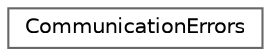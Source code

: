 digraph "Graphical Class Hierarchy"
{
 // LATEX_PDF_SIZE
  bgcolor="transparent";
  edge [fontname=Helvetica,fontsize=10,labelfontname=Helvetica,labelfontsize=10];
  node [fontname=Helvetica,fontsize=10,shape=box,height=0.2,width=0.4];
  rankdir="LR";
  Node0 [id="Node000000",label="CommunicationErrors",height=0.2,width=0.4,color="grey40", fillcolor="white", style="filled",URL="$class_communication_errors.html",tooltip=" "];
}
